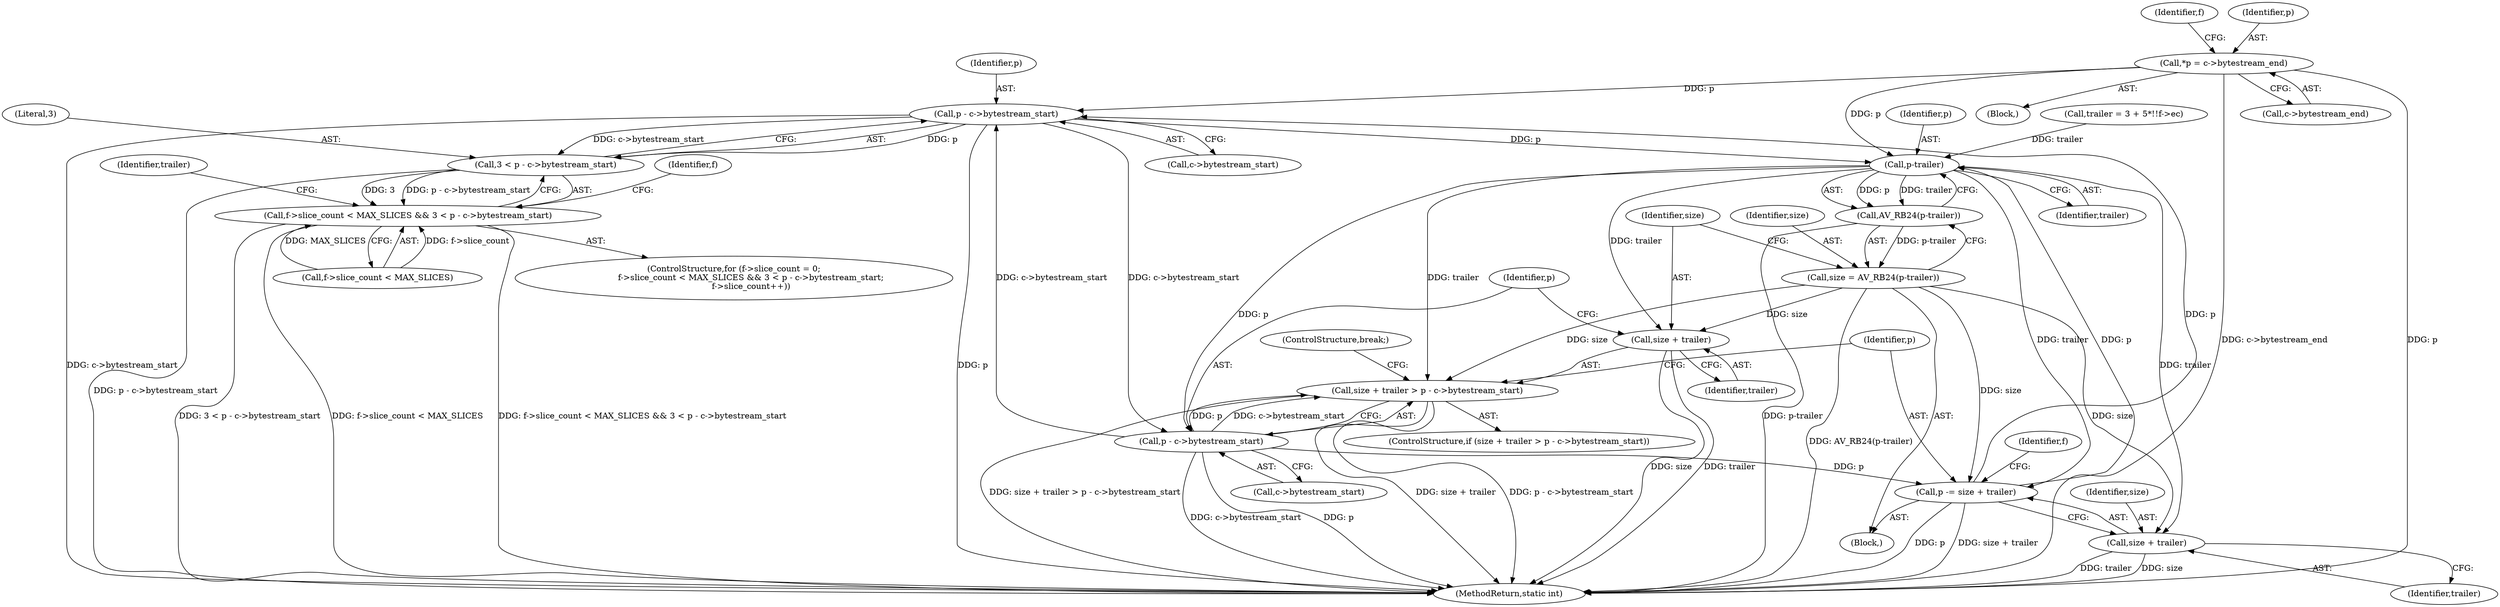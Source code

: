 digraph "0_FFmpeg_547d690d676064069d44703a1917e0dab7e33445@pointer" {
"1000875" [label="(Call,*p = c->bytestream_end)"];
"1000894" [label="(Call,p - c->bytestream_start)"];
"1000892" [label="(Call,3 < p - c->bytestream_start)"];
"1000886" [label="(Call,f->slice_count < MAX_SLICES && 3 < p - c->bytestream_start)"];
"1000920" [label="(Call,p-trailer)"];
"1000919" [label="(Call,AV_RB24(p-trailer))"];
"1000917" [label="(Call,size = AV_RB24(p-trailer))"];
"1000924" [label="(Call,size + trailer > p - c->bytestream_start)"];
"1000925" [label="(Call,size + trailer)"];
"1000934" [label="(Call,p -= size + trailer)"];
"1000936" [label="(Call,size + trailer)"];
"1000928" [label="(Call,p - c->bytestream_start)"];
"1000930" [label="(Call,c->bytestream_start)"];
"1000926" [label="(Identifier,size)"];
"1000917" [label="(Call,size = AV_RB24(p-trailer))"];
"1000943" [label="(Identifier,f)"];
"1000923" [label="(ControlStructure,if (size + trailer > p - c->bytestream_start))"];
"1000921" [label="(Identifier,p)"];
"1000925" [label="(Call,size + trailer)"];
"1000924" [label="(Call,size + trailer > p - c->bytestream_start)"];
"1000937" [label="(Identifier,size)"];
"1000938" [label="(Identifier,trailer)"];
"1000920" [label="(Call,p-trailer)"];
"1000873" [label="(Block,)"];
"1001295" [label="(MethodReturn,static int)"];
"1000928" [label="(Call,p - c->bytestream_start)"];
"1000918" [label="(Identifier,size)"];
"1000905" [label="(Call,trailer = 3 + 5*!!f->ec)"];
"1000892" [label="(Call,3 < p - c->bytestream_start)"];
"1000906" [label="(Identifier,trailer)"];
"1000903" [label="(Block,)"];
"1000895" [label="(Identifier,p)"];
"1000893" [label="(Literal,3)"];
"1000877" [label="(Call,c->bytestream_end)"];
"1000934" [label="(Call,p -= size + trailer)"];
"1000936" [label="(Call,size + trailer)"];
"1000922" [label="(Identifier,trailer)"];
"1000875" [label="(Call,*p = c->bytestream_end)"];
"1000894" [label="(Call,p - c->bytestream_start)"];
"1000883" [label="(Identifier,f)"];
"1000880" [label="(ControlStructure,for (f->slice_count = 0;\n             f->slice_count < MAX_SLICES && 3 < p - c->bytestream_start;\n             f->slice_count++))"];
"1000935" [label="(Identifier,p)"];
"1000887" [label="(Call,f->slice_count < MAX_SLICES)"];
"1000876" [label="(Identifier,p)"];
"1000896" [label="(Call,c->bytestream_start)"];
"1000919" [label="(Call,AV_RB24(p-trailer))"];
"1000927" [label="(Identifier,trailer)"];
"1000929" [label="(Identifier,p)"];
"1000933" [label="(ControlStructure,break;)"];
"1000901" [label="(Identifier,f)"];
"1000886" [label="(Call,f->slice_count < MAX_SLICES && 3 < p - c->bytestream_start)"];
"1000875" -> "1000873"  [label="AST: "];
"1000875" -> "1000877"  [label="CFG: "];
"1000876" -> "1000875"  [label="AST: "];
"1000877" -> "1000875"  [label="AST: "];
"1000883" -> "1000875"  [label="CFG: "];
"1000875" -> "1001295"  [label="DDG: p"];
"1000875" -> "1001295"  [label="DDG: c->bytestream_end"];
"1000875" -> "1000894"  [label="DDG: p"];
"1000875" -> "1000920"  [label="DDG: p"];
"1000894" -> "1000892"  [label="AST: "];
"1000894" -> "1000896"  [label="CFG: "];
"1000895" -> "1000894"  [label="AST: "];
"1000896" -> "1000894"  [label="AST: "];
"1000892" -> "1000894"  [label="CFG: "];
"1000894" -> "1001295"  [label="DDG: p"];
"1000894" -> "1001295"  [label="DDG: c->bytestream_start"];
"1000894" -> "1000892"  [label="DDG: p"];
"1000894" -> "1000892"  [label="DDG: c->bytestream_start"];
"1000934" -> "1000894"  [label="DDG: p"];
"1000928" -> "1000894"  [label="DDG: c->bytestream_start"];
"1000894" -> "1000920"  [label="DDG: p"];
"1000894" -> "1000928"  [label="DDG: c->bytestream_start"];
"1000892" -> "1000886"  [label="AST: "];
"1000893" -> "1000892"  [label="AST: "];
"1000886" -> "1000892"  [label="CFG: "];
"1000892" -> "1001295"  [label="DDG: p - c->bytestream_start"];
"1000892" -> "1000886"  [label="DDG: 3"];
"1000892" -> "1000886"  [label="DDG: p - c->bytestream_start"];
"1000886" -> "1000880"  [label="AST: "];
"1000886" -> "1000887"  [label="CFG: "];
"1000887" -> "1000886"  [label="AST: "];
"1000906" -> "1000886"  [label="CFG: "];
"1000943" -> "1000886"  [label="CFG: "];
"1000886" -> "1001295"  [label="DDG: f->slice_count < MAX_SLICES && 3 < p - c->bytestream_start"];
"1000886" -> "1001295"  [label="DDG: 3 < p - c->bytestream_start"];
"1000886" -> "1001295"  [label="DDG: f->slice_count < MAX_SLICES"];
"1000887" -> "1000886"  [label="DDG: f->slice_count"];
"1000887" -> "1000886"  [label="DDG: MAX_SLICES"];
"1000920" -> "1000919"  [label="AST: "];
"1000920" -> "1000922"  [label="CFG: "];
"1000921" -> "1000920"  [label="AST: "];
"1000922" -> "1000920"  [label="AST: "];
"1000919" -> "1000920"  [label="CFG: "];
"1000920" -> "1000919"  [label="DDG: p"];
"1000920" -> "1000919"  [label="DDG: trailer"];
"1000934" -> "1000920"  [label="DDG: p"];
"1000905" -> "1000920"  [label="DDG: trailer"];
"1000920" -> "1000924"  [label="DDG: trailer"];
"1000920" -> "1000925"  [label="DDG: trailer"];
"1000920" -> "1000928"  [label="DDG: p"];
"1000920" -> "1000934"  [label="DDG: trailer"];
"1000920" -> "1000936"  [label="DDG: trailer"];
"1000919" -> "1000917"  [label="AST: "];
"1000917" -> "1000919"  [label="CFG: "];
"1000919" -> "1001295"  [label="DDG: p-trailer"];
"1000919" -> "1000917"  [label="DDG: p-trailer"];
"1000917" -> "1000903"  [label="AST: "];
"1000918" -> "1000917"  [label="AST: "];
"1000926" -> "1000917"  [label="CFG: "];
"1000917" -> "1001295"  [label="DDG: AV_RB24(p-trailer)"];
"1000917" -> "1000924"  [label="DDG: size"];
"1000917" -> "1000925"  [label="DDG: size"];
"1000917" -> "1000934"  [label="DDG: size"];
"1000917" -> "1000936"  [label="DDG: size"];
"1000924" -> "1000923"  [label="AST: "];
"1000924" -> "1000928"  [label="CFG: "];
"1000925" -> "1000924"  [label="AST: "];
"1000928" -> "1000924"  [label="AST: "];
"1000933" -> "1000924"  [label="CFG: "];
"1000935" -> "1000924"  [label="CFG: "];
"1000924" -> "1001295"  [label="DDG: size + trailer"];
"1000924" -> "1001295"  [label="DDG: p - c->bytestream_start"];
"1000924" -> "1001295"  [label="DDG: size + trailer > p - c->bytestream_start"];
"1000928" -> "1000924"  [label="DDG: p"];
"1000928" -> "1000924"  [label="DDG: c->bytestream_start"];
"1000925" -> "1000927"  [label="CFG: "];
"1000926" -> "1000925"  [label="AST: "];
"1000927" -> "1000925"  [label="AST: "];
"1000929" -> "1000925"  [label="CFG: "];
"1000925" -> "1001295"  [label="DDG: size"];
"1000925" -> "1001295"  [label="DDG: trailer"];
"1000934" -> "1000903"  [label="AST: "];
"1000934" -> "1000936"  [label="CFG: "];
"1000935" -> "1000934"  [label="AST: "];
"1000936" -> "1000934"  [label="AST: "];
"1000901" -> "1000934"  [label="CFG: "];
"1000934" -> "1001295"  [label="DDG: size + trailer"];
"1000934" -> "1001295"  [label="DDG: p"];
"1000928" -> "1000934"  [label="DDG: p"];
"1000936" -> "1000938"  [label="CFG: "];
"1000937" -> "1000936"  [label="AST: "];
"1000938" -> "1000936"  [label="AST: "];
"1000936" -> "1001295"  [label="DDG: size"];
"1000936" -> "1001295"  [label="DDG: trailer"];
"1000928" -> "1000930"  [label="CFG: "];
"1000929" -> "1000928"  [label="AST: "];
"1000930" -> "1000928"  [label="AST: "];
"1000928" -> "1001295"  [label="DDG: p"];
"1000928" -> "1001295"  [label="DDG: c->bytestream_start"];
}
